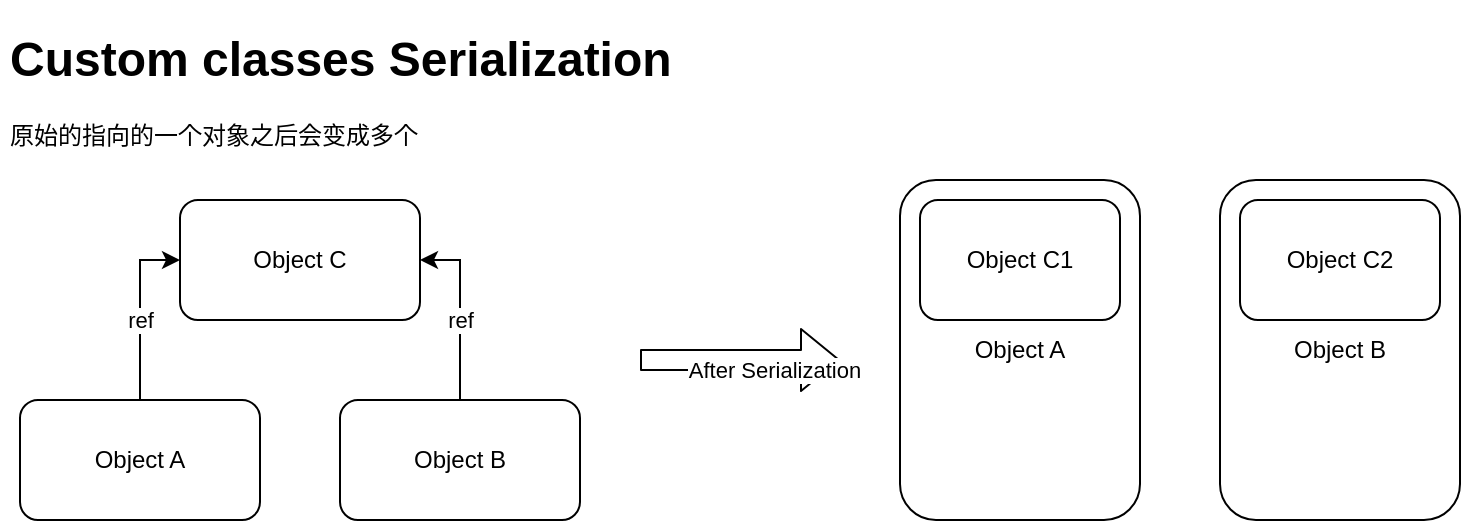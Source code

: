 <mxfile>
    <diagram id="nW6qkohRSJhszPe0CpnE" name="Page-1">
        <mxGraphModel dx="917" dy="521" grid="1" gridSize="10" guides="1" tooltips="1" connect="1" arrows="1" fold="1" page="1" pageScale="1" pageWidth="827" pageHeight="1169" math="0" shadow="0">
            <root>
                <mxCell id="0"/>
                <mxCell id="1" parent="0"/>
                <mxCell id="5" style="edgeStyle=orthogonalEdgeStyle;rounded=0;orthogonalLoop=1;jettySize=auto;html=1;exitX=0.5;exitY=0;exitDx=0;exitDy=0;entryX=0;entryY=0.5;entryDx=0;entryDy=0;" parent="1" source="2" target="4" edge="1">
                    <mxGeometry relative="1" as="geometry">
                        <mxPoint x="150" y="240" as="targetPoint"/>
                    </mxGeometry>
                </mxCell>
                <mxCell id="17" value="ref" style="edgeLabel;html=1;align=center;verticalAlign=middle;resizable=0;points=[];" parent="5" vertex="1" connectable="0">
                    <mxGeometry x="0.067" y="1" relative="1" as="geometry">
                        <mxPoint x="1" y="8" as="offset"/>
                    </mxGeometry>
                </mxCell>
                <mxCell id="2" value="Object A" style="rounded=1;whiteSpace=wrap;html=1;" parent="1" vertex="1">
                    <mxGeometry x="40" y="320" width="120" height="60" as="geometry"/>
                </mxCell>
                <mxCell id="6" style="edgeStyle=orthogonalEdgeStyle;rounded=0;orthogonalLoop=1;jettySize=auto;html=1;exitX=0.5;exitY=0;exitDx=0;exitDy=0;entryX=1;entryY=0.5;entryDx=0;entryDy=0;" parent="1" source="3" target="4" edge="1">
                    <mxGeometry relative="1" as="geometry"/>
                </mxCell>
                <mxCell id="16" value="ref" style="edgeLabel;html=1;align=center;verticalAlign=middle;resizable=0;points=[];" parent="6" vertex="1" connectable="0">
                    <mxGeometry x="0.156" relative="1" as="geometry">
                        <mxPoint y="12" as="offset"/>
                    </mxGeometry>
                </mxCell>
                <mxCell id="3" value="&lt;span&gt;Object B&lt;/span&gt;" style="rounded=1;whiteSpace=wrap;html=1;" parent="1" vertex="1">
                    <mxGeometry x="200" y="320" width="120" height="60" as="geometry"/>
                </mxCell>
                <mxCell id="4" value="&lt;span&gt;Object C&lt;/span&gt;" style="rounded=1;whiteSpace=wrap;html=1;" parent="1" vertex="1">
                    <mxGeometry x="120" y="220" width="120" height="60" as="geometry"/>
                </mxCell>
                <mxCell id="8" value="&lt;div&gt;&lt;span&gt;Object A&lt;/span&gt;&lt;br&gt;&lt;/div&gt;" style="rounded=1;whiteSpace=wrap;html=1;align=center;" parent="1" vertex="1">
                    <mxGeometry x="480" y="210" width="120" height="170" as="geometry"/>
                </mxCell>
                <mxCell id="10" value="&lt;span&gt;Object B&lt;/span&gt;" style="rounded=1;whiteSpace=wrap;html=1;" parent="1" vertex="1">
                    <mxGeometry x="640" y="210" width="120" height="170" as="geometry"/>
                </mxCell>
                <mxCell id="11" value="Object C1" style="rounded=1;whiteSpace=wrap;html=1;" parent="1" vertex="1">
                    <mxGeometry x="490" y="220" width="100" height="60" as="geometry"/>
                </mxCell>
                <mxCell id="12" value="&lt;span&gt;Object C2&lt;/span&gt;" style="rounded=1;whiteSpace=wrap;html=1;" parent="1" vertex="1">
                    <mxGeometry x="650" y="220" width="100" height="60" as="geometry"/>
                </mxCell>
                <mxCell id="13" value="" style="shape=flexArrow;endArrow=classic;html=1;" parent="1" edge="1">
                    <mxGeometry width="50" height="50" relative="1" as="geometry">
                        <mxPoint x="350" y="300" as="sourcePoint"/>
                        <mxPoint x="450" y="300" as="targetPoint"/>
                    </mxGeometry>
                </mxCell>
                <mxCell id="14" value="Text" style="edgeLabel;html=1;align=center;verticalAlign=middle;resizable=0;points=[];" parent="13" vertex="1" connectable="0">
                    <mxGeometry x="0.3" y="-3" relative="1" as="geometry">
                        <mxPoint as="offset"/>
                    </mxGeometry>
                </mxCell>
                <mxCell id="15" value="After Serialization" style="edgeLabel;html=1;align=center;verticalAlign=middle;resizable=0;points=[];" parent="13" vertex="1" connectable="0">
                    <mxGeometry x="0.34" y="-5" relative="1" as="geometry">
                        <mxPoint as="offset"/>
                    </mxGeometry>
                </mxCell>
                <mxCell id="19" value="&lt;h1&gt;Custom classes Serialization&lt;/h1&gt;&lt;p&gt;原始的指向的一个对象之后会变成多个&lt;/p&gt;" style="text;html=1;strokeColor=none;fillColor=none;spacing=5;spacingTop=-20;whiteSpace=wrap;overflow=hidden;rounded=0;" parent="1" vertex="1">
                    <mxGeometry x="30" y="130" width="350" height="70" as="geometry"/>
                </mxCell>
            </root>
        </mxGraphModel>
    </diagram>
</mxfile>